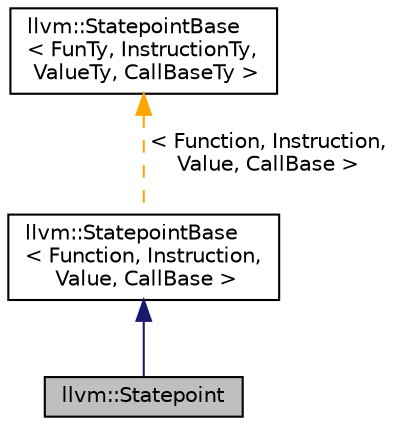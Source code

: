 digraph "llvm::Statepoint"
{
 // LATEX_PDF_SIZE
  bgcolor="transparent";
  edge [fontname="Helvetica",fontsize="10",labelfontname="Helvetica",labelfontsize="10"];
  node [fontname="Helvetica",fontsize="10",shape="box"];
  Node1 [label="llvm::Statepoint",height=0.2,width=0.4,color="black", fillcolor="grey75", style="filled", fontcolor="black",tooltip="A specialization of it's base class for read-write access to a gc.statepoint."];
  Node2 -> Node1 [dir="back",color="midnightblue",fontsize="10",style="solid",fontname="Helvetica"];
  Node2 [label="llvm::StatepointBase\l\< Function, Instruction,\l Value, CallBase \>",height=0.2,width=0.4,color="black",URL="$classllvm_1_1StatepointBase.html",tooltip=" "];
  Node3 -> Node2 [dir="back",color="orange",fontsize="10",style="dashed",label=" \< Function, Instruction,\l Value, CallBase \>" ,fontname="Helvetica"];
  Node3 [label="llvm::StatepointBase\l\< FunTy, InstructionTy,\l ValueTy, CallBaseTy \>",height=0.2,width=0.4,color="black",URL="$classllvm_1_1StatepointBase.html",tooltip="A wrapper around a GC intrinsic call, this provides most of the actual functionality for Statepoint a..."];
}
